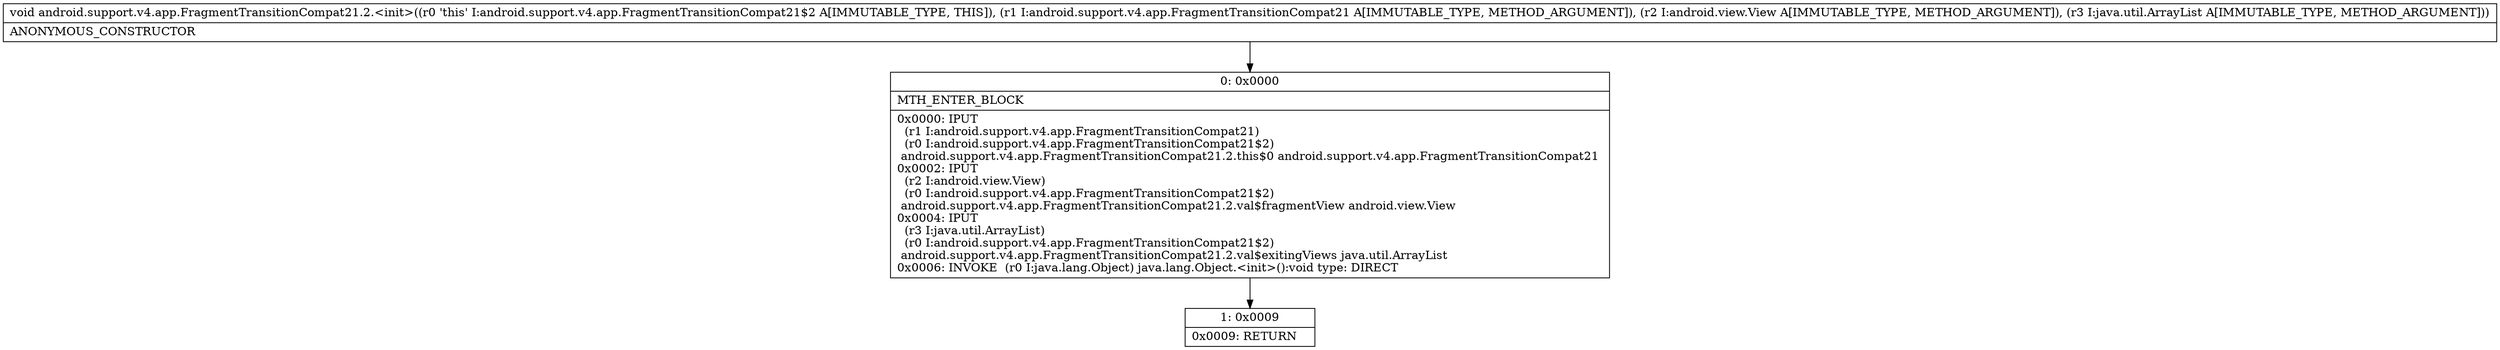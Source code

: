 digraph "CFG forandroid.support.v4.app.FragmentTransitionCompat21.2.\<init\>(Landroid\/support\/v4\/app\/FragmentTransitionCompat21;Landroid\/view\/View;Ljava\/util\/ArrayList;)V" {
Node_0 [shape=record,label="{0\:\ 0x0000|MTH_ENTER_BLOCK\l|0x0000: IPUT  \l  (r1 I:android.support.v4.app.FragmentTransitionCompat21)\l  (r0 I:android.support.v4.app.FragmentTransitionCompat21$2)\l android.support.v4.app.FragmentTransitionCompat21.2.this$0 android.support.v4.app.FragmentTransitionCompat21 \l0x0002: IPUT  \l  (r2 I:android.view.View)\l  (r0 I:android.support.v4.app.FragmentTransitionCompat21$2)\l android.support.v4.app.FragmentTransitionCompat21.2.val$fragmentView android.view.View \l0x0004: IPUT  \l  (r3 I:java.util.ArrayList)\l  (r0 I:android.support.v4.app.FragmentTransitionCompat21$2)\l android.support.v4.app.FragmentTransitionCompat21.2.val$exitingViews java.util.ArrayList \l0x0006: INVOKE  (r0 I:java.lang.Object) java.lang.Object.\<init\>():void type: DIRECT \l}"];
Node_1 [shape=record,label="{1\:\ 0x0009|0x0009: RETURN   \l}"];
MethodNode[shape=record,label="{void android.support.v4.app.FragmentTransitionCompat21.2.\<init\>((r0 'this' I:android.support.v4.app.FragmentTransitionCompat21$2 A[IMMUTABLE_TYPE, THIS]), (r1 I:android.support.v4.app.FragmentTransitionCompat21 A[IMMUTABLE_TYPE, METHOD_ARGUMENT]), (r2 I:android.view.View A[IMMUTABLE_TYPE, METHOD_ARGUMENT]), (r3 I:java.util.ArrayList A[IMMUTABLE_TYPE, METHOD_ARGUMENT]))  | ANONYMOUS_CONSTRUCTOR\l}"];
MethodNode -> Node_0;
Node_0 -> Node_1;
}

